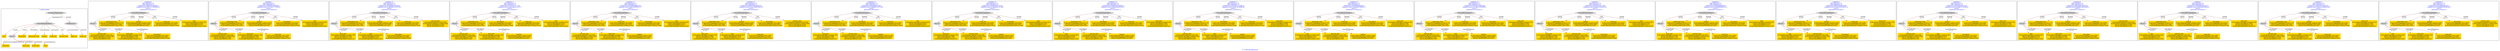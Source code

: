 digraph n0 {
fontcolor="blue"
remincross="true"
label="s27-s-the-huntington.json"
subgraph cluster_0 {
label="1-correct model"
n2[style="filled",color="white",fillcolor="lightgray",label="CulturalHeritageObject1"];
n3[shape="plaintext",style="filled",fillcolor="gold",label="date"];
n4[style="filled",color="white",fillcolor="lightgray",label="Person1"];
n5[shape="plaintext",style="filled",fillcolor="gold",label="description"];
n6[shape="plaintext",style="filled",fillcolor="gold",label="dimensions_inch"];
n7[shape="plaintext",style="filled",fillcolor="gold",label="medium"];
n8[shape="plaintext",style="filled",fillcolor="gold",label="credit_line"];
n9[shape="plaintext",style="filled",fillcolor="gold",label="Artwork_Title"];
n10[shape="plaintext",style="filled",fillcolor="gold",label="object_no"];
n11[shape="plaintext",style="filled",fillcolor="gold",label="nationality"];
n12[shape="plaintext",style="filled",fillcolor="gold",label="birth_date"];
n13[shape="plaintext",style="filled",fillcolor="gold",label="death_date"];
n14[shape="plaintext",style="filled",fillcolor="gold",label="name"];
n15[style="filled",color="white",fillcolor="lightgray",label="EuropeanaAggregation1"];
n16[style="filled",color="white",fillcolor="lightgray",label="WebResource1"];
n17[shape="plaintext",style="filled",fillcolor="gold",label="image_url"];
}
subgraph cluster_1 {
label="candidate 0\nlink coherence:1.0\nnode coherence:1.0\nconfidence:0.5800223226596073\nmapping score:0.6457217266008215\ncost:8.0\n-precision:0.62-recall:0.33"
n19[style="filled",color="white",fillcolor="lightgray",label="CulturalHeritageObject1"];
n20[style="filled",color="white",fillcolor="lightgray",label="Person1"];
n21[shape="plaintext",style="filled",fillcolor="gold",label="dimensions_inch\n[CulturalHeritageObject,extent,0.715]\n[Person,nameOfThePerson,0.284]\n[CulturalHeritageObject,title,0.001]"];
n22[shape="plaintext",style="filled",fillcolor="gold",label="Artwork_Title\n[CulturalHeritageObject,title,0.89]\n[CulturalHeritageObject,created,0.046]\n[Person,dateOfDeath,0.034]\n[Person,dateOfBirth,0.029]"];
n23[shape="plaintext",style="filled",fillcolor="gold",label="birth_date\n[CulturalHeritageObject,created,0.502]\n[Person,dateOfBirth,0.369]\n[Person,dateOfDeath,0.129]\n[CulturalHeritageObject,extent,0.0]"];
n24[shape="plaintext",style="filled",fillcolor="gold",label="medium\n[CulturalHeritageObject,medium,0.991]\n[CulturalHeritageObject,title,0.008]\n[Person,nameOfThePerson,0.001]"];
n25[shape="plaintext",style="filled",fillcolor="gold",label="description\n[CulturalHeritageObject,title,0.903]\n[Person,nameOfThePerson,0.089]\n[CulturalHeritageObject,medium,0.008]"];
n26[shape="plaintext",style="filled",fillcolor="gold",label="credit_line\n[CulturalHeritageObject,title,0.994]\n[Person,nameOfThePerson,0.004]\n[CulturalHeritageObject,medium,0.002]"];
n27[shape="plaintext",style="filled",fillcolor="gold",label="date\n[CulturalHeritageObject,created,0.867]\n[Person,dateOfDeath,0.074]\n[Person,dateOfBirth,0.057]\n[CulturalHeritageObject,extent,0.003]"];
}
subgraph cluster_2 {
label="candidate 1\nlink coherence:1.0\nnode coherence:1.0\nconfidence:0.5548356760366584\nmapping score:0.6373261777265052\ncost:8.0\n-precision:0.62-recall:0.33"
n29[style="filled",color="white",fillcolor="lightgray",label="CulturalHeritageObject1"];
n30[style="filled",color="white",fillcolor="lightgray",label="Person1"];
n31[shape="plaintext",style="filled",fillcolor="gold",label="dimensions_inch\n[CulturalHeritageObject,extent,0.715]\n[Person,nameOfThePerson,0.284]\n[CulturalHeritageObject,title,0.001]"];
n32[shape="plaintext",style="filled",fillcolor="gold",label="Artwork_Title\n[CulturalHeritageObject,title,0.89]\n[CulturalHeritageObject,created,0.046]\n[Person,dateOfDeath,0.034]\n[Person,dateOfBirth,0.029]"];
n33[shape="plaintext",style="filled",fillcolor="gold",label="birth_date\n[CulturalHeritageObject,created,0.502]\n[Person,dateOfBirth,0.369]\n[Person,dateOfDeath,0.129]\n[CulturalHeritageObject,extent,0.0]"];
n34[shape="plaintext",style="filled",fillcolor="gold",label="medium\n[CulturalHeritageObject,medium,0.991]\n[CulturalHeritageObject,title,0.008]\n[Person,nameOfThePerson,0.001]"];
n35[shape="plaintext",style="filled",fillcolor="gold",label="credit_line\n[CulturalHeritageObject,title,0.994]\n[Person,nameOfThePerson,0.004]\n[CulturalHeritageObject,medium,0.002]"];
n36[shape="plaintext",style="filled",fillcolor="gold",label="description\n[CulturalHeritageObject,title,0.903]\n[Person,nameOfThePerson,0.089]\n[CulturalHeritageObject,medium,0.008]"];
n37[shape="plaintext",style="filled",fillcolor="gold",label="date\n[CulturalHeritageObject,created,0.867]\n[Person,dateOfDeath,0.074]\n[Person,dateOfBirth,0.057]\n[CulturalHeritageObject,extent,0.003]"];
}
subgraph cluster_3 {
label="candidate 10\nlink coherence:1.0\nnode coherence:1.0\nconfidence:0.43166460224933045\nmapping score:0.5962691531307293\ncost:8.0\n-precision:0.38-recall:0.2"
n39[style="filled",color="white",fillcolor="lightgray",label="CulturalHeritageObject1"];
n40[style="filled",color="white",fillcolor="lightgray",label="Person1"];
n41[shape="plaintext",style="filled",fillcolor="gold",label="birth_date\n[CulturalHeritageObject,created,0.502]\n[Person,dateOfBirth,0.369]\n[Person,dateOfDeath,0.129]\n[CulturalHeritageObject,extent,0.0]"];
n42[shape="plaintext",style="filled",fillcolor="gold",label="dimensions_inch\n[CulturalHeritageObject,extent,0.715]\n[Person,nameOfThePerson,0.284]\n[CulturalHeritageObject,title,0.001]"];
n43[shape="plaintext",style="filled",fillcolor="gold",label="date\n[CulturalHeritageObject,created,0.867]\n[Person,dateOfDeath,0.074]\n[Person,dateOfBirth,0.057]\n[CulturalHeritageObject,extent,0.003]"];
n44[shape="plaintext",style="filled",fillcolor="gold",label="medium\n[CulturalHeritageObject,medium,0.991]\n[CulturalHeritageObject,title,0.008]\n[Person,nameOfThePerson,0.001]"];
n45[shape="plaintext",style="filled",fillcolor="gold",label="description\n[CulturalHeritageObject,title,0.903]\n[Person,nameOfThePerson,0.089]\n[CulturalHeritageObject,medium,0.008]"];
n46[shape="plaintext",style="filled",fillcolor="gold",label="credit_line\n[CulturalHeritageObject,title,0.994]\n[Person,nameOfThePerson,0.004]\n[CulturalHeritageObject,medium,0.002]"];
n47[shape="plaintext",style="filled",fillcolor="gold",label="Artwork_Title\n[CulturalHeritageObject,title,0.89]\n[CulturalHeritageObject,created,0.046]\n[Person,dateOfDeath,0.034]\n[Person,dateOfBirth,0.029]"];
}
subgraph cluster_4 {
label="candidate 11\nlink coherence:1.0\nnode coherence:1.0\nconfidence:0.427037977117726\nmapping score:0.5947269447535277\ncost:8.0\n-precision:0.5-recall:0.27"
n49[style="filled",color="white",fillcolor="lightgray",label="CulturalHeritageObject1"];
n50[style="filled",color="white",fillcolor="lightgray",label="Person1"];
n51[shape="plaintext",style="filled",fillcolor="gold",label="dimensions_inch\n[CulturalHeritageObject,extent,0.715]\n[Person,nameOfThePerson,0.284]\n[CulturalHeritageObject,title,0.001]"];
n52[shape="plaintext",style="filled",fillcolor="gold",label="Artwork_Title\n[CulturalHeritageObject,title,0.89]\n[CulturalHeritageObject,created,0.046]\n[Person,dateOfDeath,0.034]\n[Person,dateOfBirth,0.029]"];
n53[shape="plaintext",style="filled",fillcolor="gold",label="birth_date\n[CulturalHeritageObject,created,0.502]\n[Person,dateOfBirth,0.369]\n[Person,dateOfDeath,0.129]\n[CulturalHeritageObject,extent,0.0]"];
n54[shape="plaintext",style="filled",fillcolor="gold",label="description\n[CulturalHeritageObject,title,0.903]\n[Person,nameOfThePerson,0.089]\n[CulturalHeritageObject,medium,0.008]"];
n55[shape="plaintext",style="filled",fillcolor="gold",label="medium\n[CulturalHeritageObject,medium,0.991]\n[CulturalHeritageObject,title,0.008]\n[Person,nameOfThePerson,0.001]"];
n56[shape="plaintext",style="filled",fillcolor="gold",label="credit_line\n[CulturalHeritageObject,title,0.994]\n[Person,nameOfThePerson,0.004]\n[CulturalHeritageObject,medium,0.002]"];
n57[shape="plaintext",style="filled",fillcolor="gold",label="date\n[CulturalHeritageObject,created,0.867]\n[Person,dateOfDeath,0.074]\n[Person,dateOfBirth,0.057]\n[CulturalHeritageObject,extent,0.003]"];
}
subgraph cluster_5 {
label="candidate 12\nlink coherence:1.0\nnode coherence:1.0\nconfidence:0.4131964188683259\nmapping score:0.5901130920037277\ncost:8.0\n-precision:0.5-recall:0.27"
n59[style="filled",color="white",fillcolor="lightgray",label="CulturalHeritageObject1"];
n60[style="filled",color="white",fillcolor="lightgray",label="Person1"];
n61[shape="plaintext",style="filled",fillcolor="gold",label="dimensions_inch\n[CulturalHeritageObject,extent,0.715]\n[Person,nameOfThePerson,0.284]\n[CulturalHeritageObject,title,0.001]"];
n62[shape="plaintext",style="filled",fillcolor="gold",label="Artwork_Title\n[CulturalHeritageObject,title,0.89]\n[CulturalHeritageObject,created,0.046]\n[Person,dateOfDeath,0.034]\n[Person,dateOfBirth,0.029]"];
n63[shape="plaintext",style="filled",fillcolor="gold",label="birth_date\n[CulturalHeritageObject,created,0.502]\n[Person,dateOfBirth,0.369]\n[Person,dateOfDeath,0.129]\n[CulturalHeritageObject,extent,0.0]"];
n64[shape="plaintext",style="filled",fillcolor="gold",label="credit_line\n[CulturalHeritageObject,title,0.994]\n[Person,nameOfThePerson,0.004]\n[CulturalHeritageObject,medium,0.002]"];
n65[shape="plaintext",style="filled",fillcolor="gold",label="medium\n[CulturalHeritageObject,medium,0.991]\n[CulturalHeritageObject,title,0.008]\n[Person,nameOfThePerson,0.001]"];
n66[shape="plaintext",style="filled",fillcolor="gold",label="description\n[CulturalHeritageObject,title,0.903]\n[Person,nameOfThePerson,0.089]\n[CulturalHeritageObject,medium,0.008]"];
n67[shape="plaintext",style="filled",fillcolor="gold",label="date\n[CulturalHeritageObject,created,0.867]\n[Person,dateOfDeath,0.074]\n[Person,dateOfBirth,0.057]\n[CulturalHeritageObject,extent,0.003]"];
}
subgraph cluster_6 {
label="candidate 13\nlink coherence:1.0\nnode coherence:1.0\nconfidence:0.40647795562638145\nmapping score:0.5878736042564129\ncost:8.0\n-precision:0.38-recall:0.2"
n69[style="filled",color="white",fillcolor="lightgray",label="CulturalHeritageObject1"];
n70[style="filled",color="white",fillcolor="lightgray",label="Person1"];
n71[shape="plaintext",style="filled",fillcolor="gold",label="birth_date\n[CulturalHeritageObject,created,0.502]\n[Person,dateOfBirth,0.369]\n[Person,dateOfDeath,0.129]\n[CulturalHeritageObject,extent,0.0]"];
n72[shape="plaintext",style="filled",fillcolor="gold",label="dimensions_inch\n[CulturalHeritageObject,extent,0.715]\n[Person,nameOfThePerson,0.284]\n[CulturalHeritageObject,title,0.001]"];
n73[shape="plaintext",style="filled",fillcolor="gold",label="date\n[CulturalHeritageObject,created,0.867]\n[Person,dateOfDeath,0.074]\n[Person,dateOfBirth,0.057]\n[CulturalHeritageObject,extent,0.003]"];
n74[shape="plaintext",style="filled",fillcolor="gold",label="medium\n[CulturalHeritageObject,medium,0.991]\n[CulturalHeritageObject,title,0.008]\n[Person,nameOfThePerson,0.001]"];
n75[shape="plaintext",style="filled",fillcolor="gold",label="credit_line\n[CulturalHeritageObject,title,0.994]\n[Person,nameOfThePerson,0.004]\n[CulturalHeritageObject,medium,0.002]"];
n76[shape="plaintext",style="filled",fillcolor="gold",label="description\n[CulturalHeritageObject,title,0.903]\n[Person,nameOfThePerson,0.089]\n[CulturalHeritageObject,medium,0.008]"];
n77[shape="plaintext",style="filled",fillcolor="gold",label="Artwork_Title\n[CulturalHeritageObject,title,0.89]\n[CulturalHeritageObject,created,0.046]\n[Person,dateOfDeath,0.034]\n[Person,dateOfBirth,0.029]"];
}
subgraph cluster_7 {
label="candidate 14\nlink coherence:1.0\nnode coherence:1.0\nconfidence:0.392038264770875\nmapping score:0.583060373971244\ncost:8.0\n-precision:0.38-recall:0.2"
n79[style="filled",color="white",fillcolor="lightgray",label="CulturalHeritageObject1"];
n80[style="filled",color="white",fillcolor="lightgray",label="Person1"];
n81[shape="plaintext",style="filled",fillcolor="gold",label="birth_date\n[CulturalHeritageObject,created,0.502]\n[Person,dateOfBirth,0.369]\n[Person,dateOfDeath,0.129]\n[CulturalHeritageObject,extent,0.0]"];
n82[shape="plaintext",style="filled",fillcolor="gold",label="dimensions_inch\n[CulturalHeritageObject,extent,0.715]\n[Person,nameOfThePerson,0.284]\n[CulturalHeritageObject,title,0.001]"];
n83[shape="plaintext",style="filled",fillcolor="gold",label="description\n[CulturalHeritageObject,title,0.903]\n[Person,nameOfThePerson,0.089]\n[CulturalHeritageObject,medium,0.008]"];
n84[shape="plaintext",style="filled",fillcolor="gold",label="Artwork_Title\n[CulturalHeritageObject,title,0.89]\n[CulturalHeritageObject,created,0.046]\n[Person,dateOfDeath,0.034]\n[Person,dateOfBirth,0.029]"];
n85[shape="plaintext",style="filled",fillcolor="gold",label="medium\n[CulturalHeritageObject,medium,0.991]\n[CulturalHeritageObject,title,0.008]\n[Person,nameOfThePerson,0.001]"];
n86[shape="plaintext",style="filled",fillcolor="gold",label="credit_line\n[CulturalHeritageObject,title,0.994]\n[Person,nameOfThePerson,0.004]\n[CulturalHeritageObject,medium,0.002]"];
n87[shape="plaintext",style="filled",fillcolor="gold",label="date\n[CulturalHeritageObject,created,0.867]\n[Person,dateOfDeath,0.074]\n[Person,dateOfBirth,0.057]\n[CulturalHeritageObject,extent,0.003]"];
}
subgraph cluster_8 {
label="candidate 15\nlink coherence:1.0\nnode coherence:1.0\nconfidence:0.3781967065214749\nmapping score:0.578446521221444\ncost:8.0\n-precision:0.38-recall:0.2"
n89[style="filled",color="white",fillcolor="lightgray",label="CulturalHeritageObject1"];
n90[style="filled",color="white",fillcolor="lightgray",label="Person1"];
n91[shape="plaintext",style="filled",fillcolor="gold",label="birth_date\n[CulturalHeritageObject,created,0.502]\n[Person,dateOfBirth,0.369]\n[Person,dateOfDeath,0.129]\n[CulturalHeritageObject,extent,0.0]"];
n92[shape="plaintext",style="filled",fillcolor="gold",label="dimensions_inch\n[CulturalHeritageObject,extent,0.715]\n[Person,nameOfThePerson,0.284]\n[CulturalHeritageObject,title,0.001]"];
n93[shape="plaintext",style="filled",fillcolor="gold",label="credit_line\n[CulturalHeritageObject,title,0.994]\n[Person,nameOfThePerson,0.004]\n[CulturalHeritageObject,medium,0.002]"];
n94[shape="plaintext",style="filled",fillcolor="gold",label="Artwork_Title\n[CulturalHeritageObject,title,0.89]\n[CulturalHeritageObject,created,0.046]\n[Person,dateOfDeath,0.034]\n[Person,dateOfBirth,0.029]"];
n95[shape="plaintext",style="filled",fillcolor="gold",label="medium\n[CulturalHeritageObject,medium,0.991]\n[CulturalHeritageObject,title,0.008]\n[Person,nameOfThePerson,0.001]"];
n96[shape="plaintext",style="filled",fillcolor="gold",label="description\n[CulturalHeritageObject,title,0.903]\n[Person,nameOfThePerson,0.089]\n[CulturalHeritageObject,medium,0.008]"];
n97[shape="plaintext",style="filled",fillcolor="gold",label="date\n[CulturalHeritageObject,created,0.867]\n[Person,dateOfDeath,0.074]\n[Person,dateOfBirth,0.057]\n[CulturalHeritageObject,extent,0.003]"];
}
subgraph cluster_9 {
label="candidate 16\nlink coherence:1.0\nnode coherence:1.0\nconfidence:0.33194822410399544\nmapping score:0.5630303604156176\ncost:8.0\n-precision:0.25-recall:0.13"
n99[style="filled",color="white",fillcolor="lightgray",label="CulturalHeritageObject1"];
n100[style="filled",color="white",fillcolor="lightgray",label="Person1"];
n101[shape="plaintext",style="filled",fillcolor="gold",label="dimensions_inch\n[CulturalHeritageObject,extent,0.715]\n[Person,nameOfThePerson,0.284]\n[CulturalHeritageObject,title,0.001]"];
n102[shape="plaintext",style="filled",fillcolor="gold",label="date\n[CulturalHeritageObject,created,0.867]\n[Person,dateOfDeath,0.074]\n[Person,dateOfBirth,0.057]\n[CulturalHeritageObject,extent,0.003]"];
n103[shape="plaintext",style="filled",fillcolor="gold",label="description\n[CulturalHeritageObject,title,0.903]\n[Person,nameOfThePerson,0.089]\n[CulturalHeritageObject,medium,0.008]"];
n104[shape="plaintext",style="filled",fillcolor="gold",label="Artwork_Title\n[CulturalHeritageObject,title,0.89]\n[CulturalHeritageObject,created,0.046]\n[Person,dateOfDeath,0.034]\n[Person,dateOfBirth,0.029]"];
n105[shape="plaintext",style="filled",fillcolor="gold",label="medium\n[CulturalHeritageObject,medium,0.991]\n[CulturalHeritageObject,title,0.008]\n[Person,nameOfThePerson,0.001]"];
n106[shape="plaintext",style="filled",fillcolor="gold",label="credit_line\n[CulturalHeritageObject,title,0.994]\n[Person,nameOfThePerson,0.004]\n[CulturalHeritageObject,medium,0.002]"];
n107[shape="plaintext",style="filled",fillcolor="gold",label="birth_date\n[CulturalHeritageObject,created,0.502]\n[Person,dateOfBirth,0.369]\n[Person,dateOfDeath,0.129]\n[CulturalHeritageObject,extent,0.0]"];
}
subgraph cluster_10 {
label="candidate 17\nlink coherence:1.0\nnode coherence:1.0\nconfidence:0.33027907111564675\nmapping score:0.562473976086168\ncost:8.0\n-precision:0.25-recall:0.13"
n109[style="filled",color="white",fillcolor="lightgray",label="CulturalHeritageObject1"];
n110[style="filled",color="white",fillcolor="lightgray",label="Person1"];
n111[shape="plaintext",style="filled",fillcolor="gold",label="dimensions_inch\n[CulturalHeritageObject,extent,0.715]\n[Person,nameOfThePerson,0.284]\n[CulturalHeritageObject,title,0.001]"];
n112[shape="plaintext",style="filled",fillcolor="gold",label="Artwork_Title\n[CulturalHeritageObject,title,0.89]\n[CulturalHeritageObject,created,0.046]\n[Person,dateOfDeath,0.034]\n[Person,dateOfBirth,0.029]"];
n113[shape="plaintext",style="filled",fillcolor="gold",label="date\n[CulturalHeritageObject,created,0.867]\n[Person,dateOfDeath,0.074]\n[Person,dateOfBirth,0.057]\n[CulturalHeritageObject,extent,0.003]"];
n114[shape="plaintext",style="filled",fillcolor="gold",label="description\n[CulturalHeritageObject,title,0.903]\n[Person,nameOfThePerson,0.089]\n[CulturalHeritageObject,medium,0.008]"];
n115[shape="plaintext",style="filled",fillcolor="gold",label="medium\n[CulturalHeritageObject,medium,0.991]\n[CulturalHeritageObject,title,0.008]\n[Person,nameOfThePerson,0.001]"];
n116[shape="plaintext",style="filled",fillcolor="gold",label="credit_line\n[CulturalHeritageObject,title,0.994]\n[Person,nameOfThePerson,0.004]\n[CulturalHeritageObject,medium,0.002]"];
n117[shape="plaintext",style="filled",fillcolor="gold",label="birth_date\n[CulturalHeritageObject,created,0.502]\n[Person,dateOfBirth,0.369]\n[Person,dateOfDeath,0.129]\n[CulturalHeritageObject,extent,0.0]"];
}
subgraph cluster_11 {
label="candidate 18\nlink coherence:1.0\nnode coherence:1.0\nconfidence:0.3181066658545953\nmapping score:0.5584165076658175\ncost:8.0\n-precision:0.25-recall:0.13"
n119[style="filled",color="white",fillcolor="lightgray",label="CulturalHeritageObject1"];
n120[style="filled",color="white",fillcolor="lightgray",label="Person1"];
n121[shape="plaintext",style="filled",fillcolor="gold",label="dimensions_inch\n[CulturalHeritageObject,extent,0.715]\n[Person,nameOfThePerson,0.284]\n[CulturalHeritageObject,title,0.001]"];
n122[shape="plaintext",style="filled",fillcolor="gold",label="date\n[CulturalHeritageObject,created,0.867]\n[Person,dateOfDeath,0.074]\n[Person,dateOfBirth,0.057]\n[CulturalHeritageObject,extent,0.003]"];
n123[shape="plaintext",style="filled",fillcolor="gold",label="credit_line\n[CulturalHeritageObject,title,0.994]\n[Person,nameOfThePerson,0.004]\n[CulturalHeritageObject,medium,0.002]"];
n124[shape="plaintext",style="filled",fillcolor="gold",label="Artwork_Title\n[CulturalHeritageObject,title,0.89]\n[CulturalHeritageObject,created,0.046]\n[Person,dateOfDeath,0.034]\n[Person,dateOfBirth,0.029]"];
n125[shape="plaintext",style="filled",fillcolor="gold",label="medium\n[CulturalHeritageObject,medium,0.991]\n[CulturalHeritageObject,title,0.008]\n[Person,nameOfThePerson,0.001]"];
n126[shape="plaintext",style="filled",fillcolor="gold",label="description\n[CulturalHeritageObject,title,0.903]\n[Person,nameOfThePerson,0.089]\n[CulturalHeritageObject,medium,0.008]"];
n127[shape="plaintext",style="filled",fillcolor="gold",label="birth_date\n[CulturalHeritageObject,created,0.502]\n[Person,dateOfBirth,0.369]\n[Person,dateOfDeath,0.129]\n[CulturalHeritageObject,extent,0.0]"];
}
subgraph cluster_12 {
label="candidate 19\nlink coherence:1.0\nnode coherence:1.0\nconfidence:0.3164375128662466\nmapping score:0.5578601233363679\ncost:8.0\n-precision:0.25-recall:0.13"
n129[style="filled",color="white",fillcolor="lightgray",label="CulturalHeritageObject1"];
n130[style="filled",color="white",fillcolor="lightgray",label="Person1"];
n131[shape="plaintext",style="filled",fillcolor="gold",label="dimensions_inch\n[CulturalHeritageObject,extent,0.715]\n[Person,nameOfThePerson,0.284]\n[CulturalHeritageObject,title,0.001]"];
n132[shape="plaintext",style="filled",fillcolor="gold",label="Artwork_Title\n[CulturalHeritageObject,title,0.89]\n[CulturalHeritageObject,created,0.046]\n[Person,dateOfDeath,0.034]\n[Person,dateOfBirth,0.029]"];
n133[shape="plaintext",style="filled",fillcolor="gold",label="credit_line\n[CulturalHeritageObject,title,0.994]\n[Person,nameOfThePerson,0.004]\n[CulturalHeritageObject,medium,0.002]"];
n134[shape="plaintext",style="filled",fillcolor="gold",label="date\n[CulturalHeritageObject,created,0.867]\n[Person,dateOfDeath,0.074]\n[Person,dateOfBirth,0.057]\n[CulturalHeritageObject,extent,0.003]"];
n135[shape="plaintext",style="filled",fillcolor="gold",label="medium\n[CulturalHeritageObject,medium,0.991]\n[CulturalHeritageObject,title,0.008]\n[Person,nameOfThePerson,0.001]"];
n136[shape="plaintext",style="filled",fillcolor="gold",label="description\n[CulturalHeritageObject,title,0.903]\n[Person,nameOfThePerson,0.089]\n[CulturalHeritageObject,medium,0.008]"];
n137[shape="plaintext",style="filled",fillcolor="gold",label="birth_date\n[CulturalHeritageObject,created,0.502]\n[Person,dateOfBirth,0.369]\n[Person,dateOfDeath,0.129]\n[CulturalHeritageObject,extent,0.0]"];
}
subgraph cluster_13 {
label="candidate 2\nlink coherence:1.0\nnode coherence:1.0\nconfidence:0.5450226103127563\nmapping score:0.6340551558185378\ncost:8.0\n-precision:0.5-recall:0.27"
n139[style="filled",color="white",fillcolor="lightgray",label="CulturalHeritageObject1"];
n140[style="filled",color="white",fillcolor="lightgray",label="Person1"];
n141[shape="plaintext",style="filled",fillcolor="gold",label="birth_date\n[CulturalHeritageObject,created,0.502]\n[Person,dateOfBirth,0.369]\n[Person,dateOfDeath,0.129]\n[CulturalHeritageObject,extent,0.0]"];
n142[shape="plaintext",style="filled",fillcolor="gold",label="dimensions_inch\n[CulturalHeritageObject,extent,0.715]\n[Person,nameOfThePerson,0.284]\n[CulturalHeritageObject,title,0.001]"];
n143[shape="plaintext",style="filled",fillcolor="gold",label="medium\n[CulturalHeritageObject,medium,0.991]\n[CulturalHeritageObject,title,0.008]\n[Person,nameOfThePerson,0.001]"];
n144[shape="plaintext",style="filled",fillcolor="gold",label="Artwork_Title\n[CulturalHeritageObject,title,0.89]\n[CulturalHeritageObject,created,0.046]\n[Person,dateOfDeath,0.034]\n[Person,dateOfBirth,0.029]"];
n145[shape="plaintext",style="filled",fillcolor="gold",label="description\n[CulturalHeritageObject,title,0.903]\n[Person,nameOfThePerson,0.089]\n[CulturalHeritageObject,medium,0.008]"];
n146[shape="plaintext",style="filled",fillcolor="gold",label="credit_line\n[CulturalHeritageObject,title,0.994]\n[Person,nameOfThePerson,0.004]\n[CulturalHeritageObject,medium,0.002]"];
n147[shape="plaintext",style="filled",fillcolor="gold",label="date\n[CulturalHeritageObject,created,0.867]\n[Person,dateOfDeath,0.074]\n[Person,dateOfBirth,0.057]\n[CulturalHeritageObject,extent,0.003]"];
}
subgraph cluster_14 {
label="candidate 3\nlink coherence:1.0\nnode coherence:1.0\nconfidence:0.5198359636898073\nmapping score:0.6256596069442215\ncost:8.0\n-precision:0.5-recall:0.27"
n149[style="filled",color="white",fillcolor="lightgray",label="CulturalHeritageObject1"];
n150[style="filled",color="white",fillcolor="lightgray",label="Person1"];
n151[shape="plaintext",style="filled",fillcolor="gold",label="birth_date\n[CulturalHeritageObject,created,0.502]\n[Person,dateOfBirth,0.369]\n[Person,dateOfDeath,0.129]\n[CulturalHeritageObject,extent,0.0]"];
n152[shape="plaintext",style="filled",fillcolor="gold",label="dimensions_inch\n[CulturalHeritageObject,extent,0.715]\n[Person,nameOfThePerson,0.284]\n[CulturalHeritageObject,title,0.001]"];
n153[shape="plaintext",style="filled",fillcolor="gold",label="medium\n[CulturalHeritageObject,medium,0.991]\n[CulturalHeritageObject,title,0.008]\n[Person,nameOfThePerson,0.001]"];
n154[shape="plaintext",style="filled",fillcolor="gold",label="Artwork_Title\n[CulturalHeritageObject,title,0.89]\n[CulturalHeritageObject,created,0.046]\n[Person,dateOfDeath,0.034]\n[Person,dateOfBirth,0.029]"];
n155[shape="plaintext",style="filled",fillcolor="gold",label="credit_line\n[CulturalHeritageObject,title,0.994]\n[Person,nameOfThePerson,0.004]\n[CulturalHeritageObject,medium,0.002]"];
n156[shape="plaintext",style="filled",fillcolor="gold",label="description\n[CulturalHeritageObject,title,0.903]\n[Person,nameOfThePerson,0.089]\n[CulturalHeritageObject,medium,0.008]"];
n157[shape="plaintext",style="filled",fillcolor="gold",label="date\n[CulturalHeritageObject,created,0.867]\n[Person,dateOfDeath,0.074]\n[Person,dateOfBirth,0.057]\n[CulturalHeritageObject,extent,0.003]"];
}
subgraph cluster_15 {
label="candidate 4\nlink coherence:1.0\nnode coherence:1.0\nconfidence:0.4849325696458768\nmapping score:0.6140251422629114\ncost:8.0\n-precision:0.38-recall:0.2"
n159[style="filled",color="white",fillcolor="lightgray",label="CulturalHeritageObject1"];
n160[style="filled",color="white",fillcolor="lightgray",label="Person1"];
n161[shape="plaintext",style="filled",fillcolor="gold",label="dimensions_inch\n[CulturalHeritageObject,extent,0.715]\n[Person,nameOfThePerson,0.284]\n[CulturalHeritageObject,title,0.001]"];
n162[shape="plaintext",style="filled",fillcolor="gold",label="date\n[CulturalHeritageObject,created,0.867]\n[Person,dateOfDeath,0.074]\n[Person,dateOfBirth,0.057]\n[CulturalHeritageObject,extent,0.003]"];
n163[shape="plaintext",style="filled",fillcolor="gold",label="medium\n[CulturalHeritageObject,medium,0.991]\n[CulturalHeritageObject,title,0.008]\n[Person,nameOfThePerson,0.001]"];
n164[shape="plaintext",style="filled",fillcolor="gold",label="Artwork_Title\n[CulturalHeritageObject,title,0.89]\n[CulturalHeritageObject,created,0.046]\n[Person,dateOfDeath,0.034]\n[Person,dateOfBirth,0.029]"];
n165[shape="plaintext",style="filled",fillcolor="gold",label="description\n[CulturalHeritageObject,title,0.903]\n[Person,nameOfThePerson,0.089]\n[CulturalHeritageObject,medium,0.008]"];
n166[shape="plaintext",style="filled",fillcolor="gold",label="credit_line\n[CulturalHeritageObject,title,0.994]\n[Person,nameOfThePerson,0.004]\n[CulturalHeritageObject,medium,0.002]"];
n167[shape="plaintext",style="filled",fillcolor="gold",label="birth_date\n[CulturalHeritageObject,created,0.502]\n[Person,dateOfBirth,0.369]\n[Person,dateOfDeath,0.129]\n[CulturalHeritageObject,extent,0.0]"];
}
subgraph cluster_16 {
label="candidate 5\nlink coherence:1.0\nnode coherence:1.0\nconfidence:0.4832634166575281\nmapping score:0.6134687579334618\ncost:8.0\n-precision:0.38-recall:0.2"
n169[style="filled",color="white",fillcolor="lightgray",label="CulturalHeritageObject1"];
n170[style="filled",color="white",fillcolor="lightgray",label="Person1"];
n171[shape="plaintext",style="filled",fillcolor="gold",label="dimensions_inch\n[CulturalHeritageObject,extent,0.715]\n[Person,nameOfThePerson,0.284]\n[CulturalHeritageObject,title,0.001]"];
n172[shape="plaintext",style="filled",fillcolor="gold",label="Artwork_Title\n[CulturalHeritageObject,title,0.89]\n[CulturalHeritageObject,created,0.046]\n[Person,dateOfDeath,0.034]\n[Person,dateOfBirth,0.029]"];
n173[shape="plaintext",style="filled",fillcolor="gold",label="date\n[CulturalHeritageObject,created,0.867]\n[Person,dateOfDeath,0.074]\n[Person,dateOfBirth,0.057]\n[CulturalHeritageObject,extent,0.003]"];
n174[shape="plaintext",style="filled",fillcolor="gold",label="medium\n[CulturalHeritageObject,medium,0.991]\n[CulturalHeritageObject,title,0.008]\n[Person,nameOfThePerson,0.001]"];
n175[shape="plaintext",style="filled",fillcolor="gold",label="description\n[CulturalHeritageObject,title,0.903]\n[Person,nameOfThePerson,0.089]\n[CulturalHeritageObject,medium,0.008]"];
n176[shape="plaintext",style="filled",fillcolor="gold",label="credit_line\n[CulturalHeritageObject,title,0.994]\n[Person,nameOfThePerson,0.004]\n[CulturalHeritageObject,medium,0.002]"];
n177[shape="plaintext",style="filled",fillcolor="gold",label="birth_date\n[CulturalHeritageObject,created,0.502]\n[Person,dateOfBirth,0.369]\n[Person,dateOfDeath,0.129]\n[CulturalHeritageObject,extent,0.0]"];
}
subgraph cluster_17 {
label="candidate 6\nlink coherence:1.0\nnode coherence:1.0\nconfidence:0.46833346758453015\nmapping score:0.6084921082424625\ncost:8.0\n-precision:0.5-recall:0.27"
n179[style="filled",color="white",fillcolor="lightgray",label="CulturalHeritageObject1"];
n180[style="filled",color="white",fillcolor="lightgray",label="Person1"];
n181[shape="plaintext",style="filled",fillcolor="gold",label="dimensions_inch\n[CulturalHeritageObject,extent,0.715]\n[Person,nameOfThePerson,0.284]\n[CulturalHeritageObject,title,0.001]"];
n182[shape="plaintext",style="filled",fillcolor="gold",label="date\n[CulturalHeritageObject,created,0.867]\n[Person,dateOfDeath,0.074]\n[Person,dateOfBirth,0.057]\n[CulturalHeritageObject,extent,0.003]"];
n183[shape="plaintext",style="filled",fillcolor="gold",label="birth_date\n[CulturalHeritageObject,created,0.502]\n[Person,dateOfBirth,0.369]\n[Person,dateOfDeath,0.129]\n[CulturalHeritageObject,extent,0.0]"];
n184[shape="plaintext",style="filled",fillcolor="gold",label="medium\n[CulturalHeritageObject,medium,0.991]\n[CulturalHeritageObject,title,0.008]\n[Person,nameOfThePerson,0.001]"];
n185[shape="plaintext",style="filled",fillcolor="gold",label="description\n[CulturalHeritageObject,title,0.903]\n[Person,nameOfThePerson,0.089]\n[CulturalHeritageObject,medium,0.008]"];
n186[shape="plaintext",style="filled",fillcolor="gold",label="credit_line\n[CulturalHeritageObject,title,0.994]\n[Person,nameOfThePerson,0.004]\n[CulturalHeritageObject,medium,0.002]"];
n187[shape="plaintext",style="filled",fillcolor="gold",label="Artwork_Title\n[CulturalHeritageObject,title,0.89]\n[CulturalHeritageObject,created,0.046]\n[Person,dateOfDeath,0.034]\n[Person,dateOfBirth,0.029]"];
}
subgraph cluster_18 {
label="candidate 7\nlink coherence:1.0\nnode coherence:1.0\nconfidence:0.45974592302292777\nmapping score:0.605629593388595\ncost:8.0\n-precision:0.38-recall:0.2"
n189[style="filled",color="white",fillcolor="lightgray",label="CulturalHeritageObject1"];
n190[style="filled",color="white",fillcolor="lightgray",label="Person1"];
n191[shape="plaintext",style="filled",fillcolor="gold",label="dimensions_inch\n[CulturalHeritageObject,extent,0.715]\n[Person,nameOfThePerson,0.284]\n[CulturalHeritageObject,title,0.001]"];
n192[shape="plaintext",style="filled",fillcolor="gold",label="date\n[CulturalHeritageObject,created,0.867]\n[Person,dateOfDeath,0.074]\n[Person,dateOfBirth,0.057]\n[CulturalHeritageObject,extent,0.003]"];
n193[shape="plaintext",style="filled",fillcolor="gold",label="medium\n[CulturalHeritageObject,medium,0.991]\n[CulturalHeritageObject,title,0.008]\n[Person,nameOfThePerson,0.001]"];
n194[shape="plaintext",style="filled",fillcolor="gold",label="Artwork_Title\n[CulturalHeritageObject,title,0.89]\n[CulturalHeritageObject,created,0.046]\n[Person,dateOfDeath,0.034]\n[Person,dateOfBirth,0.029]"];
n195[shape="plaintext",style="filled",fillcolor="gold",label="credit_line\n[CulturalHeritageObject,title,0.994]\n[Person,nameOfThePerson,0.004]\n[CulturalHeritageObject,medium,0.002]"];
n196[shape="plaintext",style="filled",fillcolor="gold",label="description\n[CulturalHeritageObject,title,0.903]\n[Person,nameOfThePerson,0.089]\n[CulturalHeritageObject,medium,0.008]"];
n197[shape="plaintext",style="filled",fillcolor="gold",label="birth_date\n[CulturalHeritageObject,created,0.502]\n[Person,dateOfBirth,0.369]\n[Person,dateOfDeath,0.129]\n[CulturalHeritageObject,extent,0.0]"];
}
subgraph cluster_19 {
label="candidate 8\nlink coherence:1.0\nnode coherence:1.0\nconfidence:0.4580767700345791\nmapping score:0.6050732090591454\ncost:8.0\n-precision:0.38-recall:0.2"
n199[style="filled",color="white",fillcolor="lightgray",label="CulturalHeritageObject1"];
n200[style="filled",color="white",fillcolor="lightgray",label="Person1"];
n201[shape="plaintext",style="filled",fillcolor="gold",label="dimensions_inch\n[CulturalHeritageObject,extent,0.715]\n[Person,nameOfThePerson,0.284]\n[CulturalHeritageObject,title,0.001]"];
n202[shape="plaintext",style="filled",fillcolor="gold",label="Artwork_Title\n[CulturalHeritageObject,title,0.89]\n[CulturalHeritageObject,created,0.046]\n[Person,dateOfDeath,0.034]\n[Person,dateOfBirth,0.029]"];
n203[shape="plaintext",style="filled",fillcolor="gold",label="date\n[CulturalHeritageObject,created,0.867]\n[Person,dateOfDeath,0.074]\n[Person,dateOfBirth,0.057]\n[CulturalHeritageObject,extent,0.003]"];
n204[shape="plaintext",style="filled",fillcolor="gold",label="medium\n[CulturalHeritageObject,medium,0.991]\n[CulturalHeritageObject,title,0.008]\n[Person,nameOfThePerson,0.001]"];
n205[shape="plaintext",style="filled",fillcolor="gold",label="credit_line\n[CulturalHeritageObject,title,0.994]\n[Person,nameOfThePerson,0.004]\n[CulturalHeritageObject,medium,0.002]"];
n206[shape="plaintext",style="filled",fillcolor="gold",label="description\n[CulturalHeritageObject,title,0.903]\n[Person,nameOfThePerson,0.089]\n[CulturalHeritageObject,medium,0.008]"];
n207[shape="plaintext",style="filled",fillcolor="gold",label="birth_date\n[CulturalHeritageObject,created,0.502]\n[Person,dateOfBirth,0.369]\n[Person,dateOfDeath,0.129]\n[CulturalHeritageObject,extent,0.0]"];
}
subgraph cluster_20 {
label="candidate 9\nlink coherence:1.0\nnode coherence:1.0\nconfidence:0.4431468209615811\nmapping score:0.6000965593681461\ncost:8.0\n-precision:0.5-recall:0.27"
n209[style="filled",color="white",fillcolor="lightgray",label="CulturalHeritageObject1"];
n210[style="filled",color="white",fillcolor="lightgray",label="Person1"];
n211[shape="plaintext",style="filled",fillcolor="gold",label="dimensions_inch\n[CulturalHeritageObject,extent,0.715]\n[Person,nameOfThePerson,0.284]\n[CulturalHeritageObject,title,0.001]"];
n212[shape="plaintext",style="filled",fillcolor="gold",label="date\n[CulturalHeritageObject,created,0.867]\n[Person,dateOfDeath,0.074]\n[Person,dateOfBirth,0.057]\n[CulturalHeritageObject,extent,0.003]"];
n213[shape="plaintext",style="filled",fillcolor="gold",label="birth_date\n[CulturalHeritageObject,created,0.502]\n[Person,dateOfBirth,0.369]\n[Person,dateOfDeath,0.129]\n[CulturalHeritageObject,extent,0.0]"];
n214[shape="plaintext",style="filled",fillcolor="gold",label="medium\n[CulturalHeritageObject,medium,0.991]\n[CulturalHeritageObject,title,0.008]\n[Person,nameOfThePerson,0.001]"];
n215[shape="plaintext",style="filled",fillcolor="gold",label="credit_line\n[CulturalHeritageObject,title,0.994]\n[Person,nameOfThePerson,0.004]\n[CulturalHeritageObject,medium,0.002]"];
n216[shape="plaintext",style="filled",fillcolor="gold",label="description\n[CulturalHeritageObject,title,0.903]\n[Person,nameOfThePerson,0.089]\n[CulturalHeritageObject,medium,0.008]"];
n217[shape="plaintext",style="filled",fillcolor="gold",label="Artwork_Title\n[CulturalHeritageObject,title,0.89]\n[CulturalHeritageObject,created,0.046]\n[Person,dateOfDeath,0.034]\n[Person,dateOfBirth,0.029]"];
}
n2 -> n3[color="brown",fontcolor="black",label="created"]
n2 -> n4[color="brown",fontcolor="black",label="creator"]
n2 -> n5[color="brown",fontcolor="black",label="description"]
n2 -> n6[color="brown",fontcolor="black",label="extent"]
n2 -> n7[color="brown",fontcolor="black",label="medium"]
n2 -> n8[color="brown",fontcolor="black",label="provenance"]
n2 -> n9[color="brown",fontcolor="black",label="title"]
n2 -> n10[color="brown",fontcolor="black",label="accessionNumber"]
n4 -> n11[color="brown",fontcolor="black",label="countryAssociatedWithThePerson"]
n4 -> n12[color="brown",fontcolor="black",label="dateOfBirth"]
n4 -> n13[color="brown",fontcolor="black",label="dateOfDeath"]
n4 -> n14[color="brown",fontcolor="black",label="nameOfThePerson"]
n15 -> n2[color="brown",fontcolor="black",label="aggregatedCHO"]
n15 -> n16[color="brown",fontcolor="black",label="hasView"]
n16 -> n17[color="brown",fontcolor="black",label="classLink"]
n19 -> n20[color="brown",fontcolor="black",label="creator\nw=1.0"]
n19 -> n21[color="brown",fontcolor="black",label="extent\nw=1.0"]
n20 -> n22[color="brown",fontcolor="black",label="dateOfDeath\nw=1.0"]
n20 -> n23[color="brown",fontcolor="black",label="dateOfBirth\nw=1.0"]
n19 -> n24[color="brown",fontcolor="black",label="medium\nw=1.0"]
n20 -> n25[color="brown",fontcolor="black",label="nameOfThePerson\nw=1.0"]
n19 -> n26[color="brown",fontcolor="black",label="title\nw=1.0"]
n19 -> n27[color="brown",fontcolor="black",label="created\nw=1.0"]
n29 -> n30[color="brown",fontcolor="black",label="creator\nw=1.0"]
n29 -> n31[color="brown",fontcolor="black",label="extent\nw=1.0"]
n30 -> n32[color="brown",fontcolor="black",label="dateOfDeath\nw=1.0"]
n30 -> n33[color="brown",fontcolor="black",label="dateOfBirth\nw=1.0"]
n29 -> n34[color="brown",fontcolor="black",label="medium\nw=1.0"]
n30 -> n35[color="brown",fontcolor="black",label="nameOfThePerson\nw=1.0"]
n29 -> n36[color="brown",fontcolor="black",label="title\nw=1.0"]
n29 -> n37[color="brown",fontcolor="black",label="created\nw=1.0"]
n39 -> n40[color="brown",fontcolor="black",label="creator\nw=1.0"]
n40 -> n41[color="brown",fontcolor="black",label="dateOfDeath\nw=1.0"]
n39 -> n42[color="brown",fontcolor="black",label="extent\nw=1.0"]
n40 -> n43[color="brown",fontcolor="black",label="dateOfBirth\nw=1.0"]
n39 -> n44[color="brown",fontcolor="black",label="medium\nw=1.0"]
n40 -> n45[color="brown",fontcolor="black",label="nameOfThePerson\nw=1.0"]
n39 -> n46[color="brown",fontcolor="black",label="title\nw=1.0"]
n39 -> n47[color="brown",fontcolor="black",label="created\nw=1.0"]
n49 -> n50[color="brown",fontcolor="black",label="creator\nw=1.0"]
n49 -> n51[color="brown",fontcolor="black",label="extent\nw=1.0"]
n50 -> n52[color="brown",fontcolor="black",label="dateOfDeath\nw=1.0"]
n50 -> n53[color="brown",fontcolor="black",label="dateOfBirth\nw=1.0"]
n49 -> n54[color="brown",fontcolor="black",label="medium\nw=1.0"]
n50 -> n55[color="brown",fontcolor="black",label="nameOfThePerson\nw=1.0"]
n49 -> n56[color="brown",fontcolor="black",label="title\nw=1.0"]
n49 -> n57[color="brown",fontcolor="black",label="created\nw=1.0"]
n59 -> n60[color="brown",fontcolor="black",label="creator\nw=1.0"]
n59 -> n61[color="brown",fontcolor="black",label="extent\nw=1.0"]
n60 -> n62[color="brown",fontcolor="black",label="dateOfDeath\nw=1.0"]
n60 -> n63[color="brown",fontcolor="black",label="dateOfBirth\nw=1.0"]
n59 -> n64[color="brown",fontcolor="black",label="medium\nw=1.0"]
n60 -> n65[color="brown",fontcolor="black",label="nameOfThePerson\nw=1.0"]
n59 -> n66[color="brown",fontcolor="black",label="title\nw=1.0"]
n59 -> n67[color="brown",fontcolor="black",label="created\nw=1.0"]
n69 -> n70[color="brown",fontcolor="black",label="creator\nw=1.0"]
n70 -> n71[color="brown",fontcolor="black",label="dateOfDeath\nw=1.0"]
n69 -> n72[color="brown",fontcolor="black",label="extent\nw=1.0"]
n70 -> n73[color="brown",fontcolor="black",label="dateOfBirth\nw=1.0"]
n69 -> n74[color="brown",fontcolor="black",label="medium\nw=1.0"]
n70 -> n75[color="brown",fontcolor="black",label="nameOfThePerson\nw=1.0"]
n69 -> n76[color="brown",fontcolor="black",label="title\nw=1.0"]
n69 -> n77[color="brown",fontcolor="black",label="created\nw=1.0"]
n79 -> n80[color="brown",fontcolor="black",label="creator\nw=1.0"]
n80 -> n81[color="brown",fontcolor="black",label="dateOfDeath\nw=1.0"]
n79 -> n82[color="brown",fontcolor="black",label="extent\nw=1.0"]
n79 -> n83[color="brown",fontcolor="black",label="medium\nw=1.0"]
n80 -> n84[color="brown",fontcolor="black",label="dateOfBirth\nw=1.0"]
n80 -> n85[color="brown",fontcolor="black",label="nameOfThePerson\nw=1.0"]
n79 -> n86[color="brown",fontcolor="black",label="title\nw=1.0"]
n79 -> n87[color="brown",fontcolor="black",label="created\nw=1.0"]
n89 -> n90[color="brown",fontcolor="black",label="creator\nw=1.0"]
n90 -> n91[color="brown",fontcolor="black",label="dateOfDeath\nw=1.0"]
n89 -> n92[color="brown",fontcolor="black",label="extent\nw=1.0"]
n89 -> n93[color="brown",fontcolor="black",label="medium\nw=1.0"]
n90 -> n94[color="brown",fontcolor="black",label="dateOfBirth\nw=1.0"]
n90 -> n95[color="brown",fontcolor="black",label="nameOfThePerson\nw=1.0"]
n89 -> n96[color="brown",fontcolor="black",label="title\nw=1.0"]
n89 -> n97[color="brown",fontcolor="black",label="created\nw=1.0"]
n99 -> n100[color="brown",fontcolor="black",label="creator\nw=1.0"]
n99 -> n101[color="brown",fontcolor="black",label="extent\nw=1.0"]
n100 -> n102[color="brown",fontcolor="black",label="dateOfDeath\nw=1.0"]
n99 -> n103[color="brown",fontcolor="black",label="medium\nw=1.0"]
n100 -> n104[color="brown",fontcolor="black",label="dateOfBirth\nw=1.0"]
n100 -> n105[color="brown",fontcolor="black",label="nameOfThePerson\nw=1.0"]
n99 -> n106[color="brown",fontcolor="black",label="title\nw=1.0"]
n99 -> n107[color="brown",fontcolor="black",label="created\nw=1.0"]
n109 -> n110[color="brown",fontcolor="black",label="creator\nw=1.0"]
n109 -> n111[color="brown",fontcolor="black",label="extent\nw=1.0"]
n110 -> n112[color="brown",fontcolor="black",label="dateOfDeath\nw=1.0"]
n110 -> n113[color="brown",fontcolor="black",label="dateOfBirth\nw=1.0"]
n109 -> n114[color="brown",fontcolor="black",label="medium\nw=1.0"]
n110 -> n115[color="brown",fontcolor="black",label="nameOfThePerson\nw=1.0"]
n109 -> n116[color="brown",fontcolor="black",label="title\nw=1.0"]
n109 -> n117[color="brown",fontcolor="black",label="created\nw=1.0"]
n119 -> n120[color="brown",fontcolor="black",label="creator\nw=1.0"]
n119 -> n121[color="brown",fontcolor="black",label="extent\nw=1.0"]
n120 -> n122[color="brown",fontcolor="black",label="dateOfDeath\nw=1.0"]
n119 -> n123[color="brown",fontcolor="black",label="medium\nw=1.0"]
n120 -> n124[color="brown",fontcolor="black",label="dateOfBirth\nw=1.0"]
n120 -> n125[color="brown",fontcolor="black",label="nameOfThePerson\nw=1.0"]
n119 -> n126[color="brown",fontcolor="black",label="title\nw=1.0"]
n119 -> n127[color="brown",fontcolor="black",label="created\nw=1.0"]
n129 -> n130[color="brown",fontcolor="black",label="creator\nw=1.0"]
n129 -> n131[color="brown",fontcolor="black",label="extent\nw=1.0"]
n130 -> n132[color="brown",fontcolor="black",label="dateOfDeath\nw=1.0"]
n129 -> n133[color="brown",fontcolor="black",label="medium\nw=1.0"]
n130 -> n134[color="brown",fontcolor="black",label="dateOfBirth\nw=1.0"]
n130 -> n135[color="brown",fontcolor="black",label="nameOfThePerson\nw=1.0"]
n129 -> n136[color="brown",fontcolor="black",label="title\nw=1.0"]
n129 -> n137[color="brown",fontcolor="black",label="created\nw=1.0"]
n139 -> n140[color="brown",fontcolor="black",label="creator\nw=1.0"]
n140 -> n141[color="brown",fontcolor="black",label="dateOfDeath\nw=1.0"]
n139 -> n142[color="brown",fontcolor="black",label="extent\nw=1.0"]
n139 -> n143[color="brown",fontcolor="black",label="medium\nw=1.0"]
n140 -> n144[color="brown",fontcolor="black",label="dateOfBirth\nw=1.0"]
n140 -> n145[color="brown",fontcolor="black",label="nameOfThePerson\nw=1.0"]
n139 -> n146[color="brown",fontcolor="black",label="title\nw=1.0"]
n139 -> n147[color="brown",fontcolor="black",label="created\nw=1.0"]
n149 -> n150[color="brown",fontcolor="black",label="creator\nw=1.0"]
n150 -> n151[color="brown",fontcolor="black",label="dateOfDeath\nw=1.0"]
n149 -> n152[color="brown",fontcolor="black",label="extent\nw=1.0"]
n149 -> n153[color="brown",fontcolor="black",label="medium\nw=1.0"]
n150 -> n154[color="brown",fontcolor="black",label="dateOfBirth\nw=1.0"]
n150 -> n155[color="brown",fontcolor="black",label="nameOfThePerson\nw=1.0"]
n149 -> n156[color="brown",fontcolor="black",label="title\nw=1.0"]
n149 -> n157[color="brown",fontcolor="black",label="created\nw=1.0"]
n159 -> n160[color="brown",fontcolor="black",label="creator\nw=1.0"]
n159 -> n161[color="brown",fontcolor="black",label="extent\nw=1.0"]
n160 -> n162[color="brown",fontcolor="black",label="dateOfDeath\nw=1.0"]
n159 -> n163[color="brown",fontcolor="black",label="medium\nw=1.0"]
n160 -> n164[color="brown",fontcolor="black",label="dateOfBirth\nw=1.0"]
n160 -> n165[color="brown",fontcolor="black",label="nameOfThePerson\nw=1.0"]
n159 -> n166[color="brown",fontcolor="black",label="title\nw=1.0"]
n159 -> n167[color="brown",fontcolor="black",label="created\nw=1.0"]
n169 -> n170[color="brown",fontcolor="black",label="creator\nw=1.0"]
n169 -> n171[color="brown",fontcolor="black",label="extent\nw=1.0"]
n170 -> n172[color="brown",fontcolor="black",label="dateOfDeath\nw=1.0"]
n170 -> n173[color="brown",fontcolor="black",label="dateOfBirth\nw=1.0"]
n169 -> n174[color="brown",fontcolor="black",label="medium\nw=1.0"]
n170 -> n175[color="brown",fontcolor="black",label="nameOfThePerson\nw=1.0"]
n169 -> n176[color="brown",fontcolor="black",label="title\nw=1.0"]
n169 -> n177[color="brown",fontcolor="black",label="created\nw=1.0"]
n179 -> n180[color="brown",fontcolor="black",label="creator\nw=1.0"]
n179 -> n181[color="brown",fontcolor="black",label="extent\nw=1.0"]
n180 -> n182[color="brown",fontcolor="black",label="dateOfDeath\nw=1.0"]
n180 -> n183[color="brown",fontcolor="black",label="dateOfBirth\nw=1.0"]
n179 -> n184[color="brown",fontcolor="black",label="medium\nw=1.0"]
n180 -> n185[color="brown",fontcolor="black",label="nameOfThePerson\nw=1.0"]
n179 -> n186[color="brown",fontcolor="black",label="title\nw=1.0"]
n179 -> n187[color="brown",fontcolor="black",label="created\nw=1.0"]
n189 -> n190[color="brown",fontcolor="black",label="creator\nw=1.0"]
n189 -> n191[color="brown",fontcolor="black",label="extent\nw=1.0"]
n190 -> n192[color="brown",fontcolor="black",label="dateOfDeath\nw=1.0"]
n189 -> n193[color="brown",fontcolor="black",label="medium\nw=1.0"]
n190 -> n194[color="brown",fontcolor="black",label="dateOfBirth\nw=1.0"]
n190 -> n195[color="brown",fontcolor="black",label="nameOfThePerson\nw=1.0"]
n189 -> n196[color="brown",fontcolor="black",label="title\nw=1.0"]
n189 -> n197[color="brown",fontcolor="black",label="created\nw=1.0"]
n199 -> n200[color="brown",fontcolor="black",label="creator\nw=1.0"]
n199 -> n201[color="brown",fontcolor="black",label="extent\nw=1.0"]
n200 -> n202[color="brown",fontcolor="black",label="dateOfDeath\nw=1.0"]
n200 -> n203[color="brown",fontcolor="black",label="dateOfBirth\nw=1.0"]
n199 -> n204[color="brown",fontcolor="black",label="medium\nw=1.0"]
n200 -> n205[color="brown",fontcolor="black",label="nameOfThePerson\nw=1.0"]
n199 -> n206[color="brown",fontcolor="black",label="title\nw=1.0"]
n199 -> n207[color="brown",fontcolor="black",label="created\nw=1.0"]
n209 -> n210[color="brown",fontcolor="black",label="creator\nw=1.0"]
n209 -> n211[color="brown",fontcolor="black",label="extent\nw=1.0"]
n210 -> n212[color="brown",fontcolor="black",label="dateOfDeath\nw=1.0"]
n210 -> n213[color="brown",fontcolor="black",label="dateOfBirth\nw=1.0"]
n209 -> n214[color="brown",fontcolor="black",label="medium\nw=1.0"]
n210 -> n215[color="brown",fontcolor="black",label="nameOfThePerson\nw=1.0"]
n209 -> n216[color="brown",fontcolor="black",label="title\nw=1.0"]
n209 -> n217[color="brown",fontcolor="black",label="created\nw=1.0"]
}

